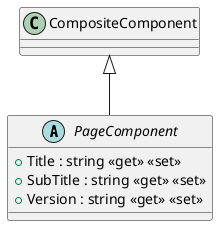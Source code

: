 @startuml
abstract class PageComponent {
    + Title : string <<get>> <<set>>
    + SubTitle : string <<get>> <<set>>
    + Version : string <<get>> <<set>>
}
CompositeComponent <|-- PageComponent
@enduml
